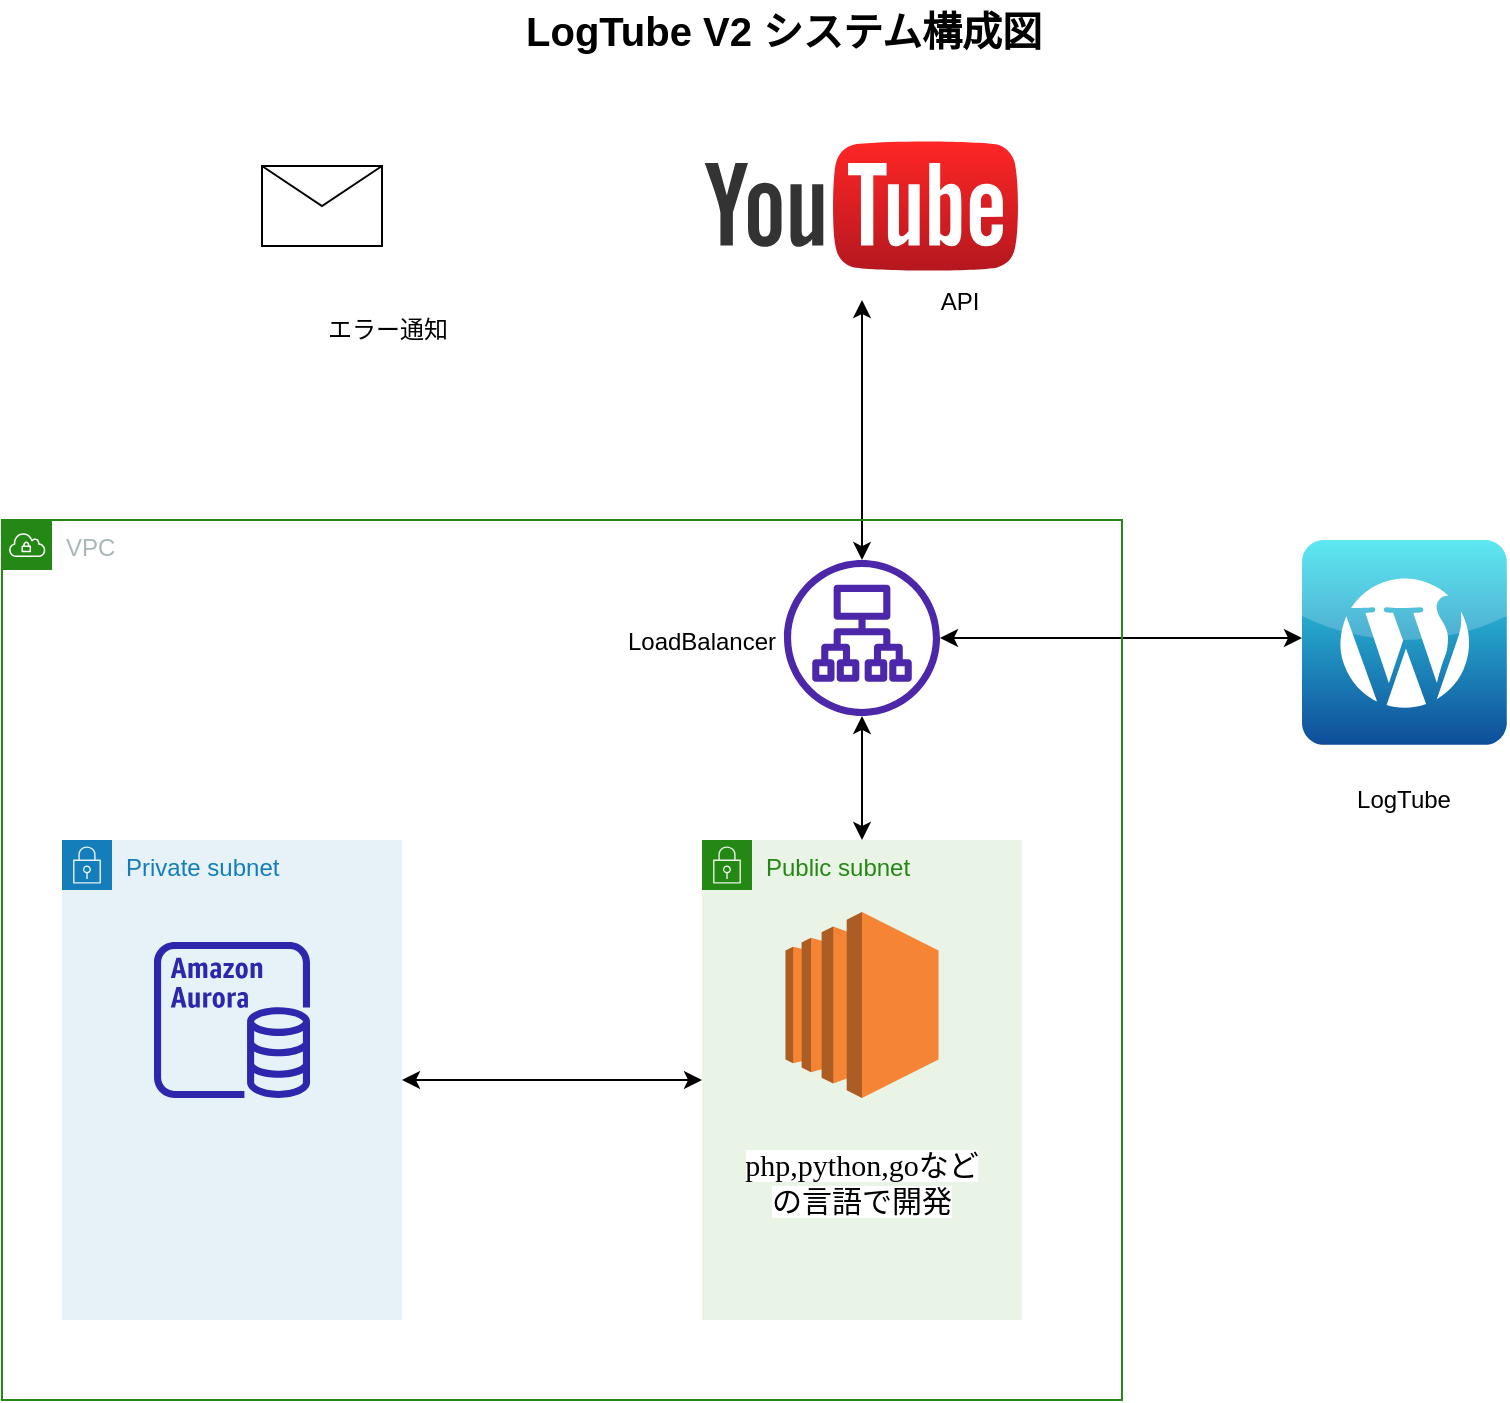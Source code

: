 <mxfile version="19.0.0" type="github">
  <diagram id="Ht1M8jgEwFfnCIfOTk4-" name="Page-1">
    <mxGraphModel dx="2370" dy="1277" grid="1" gridSize="10" guides="1" tooltips="1" connect="1" arrows="1" fold="1" page="1" pageScale="1" pageWidth="1169" pageHeight="827" math="0" shadow="0">
      <root>
        <mxCell id="0" />
        <mxCell id="1" parent="0" />
        <mxCell id="FujWpoAqmTAhtxSagNtT-5" value="Public subnet" style="points=[[0,0],[0.25,0],[0.5,0],[0.75,0],[1,0],[1,0.25],[1,0.5],[1,0.75],[1,1],[0.75,1],[0.5,1],[0.25,1],[0,1],[0,0.75],[0,0.5],[0,0.25]];outlineConnect=0;gradientColor=none;html=1;whiteSpace=wrap;fontSize=12;fontStyle=0;container=1;pointerEvents=0;collapsible=0;recursiveResize=0;shape=mxgraph.aws4.group;grIcon=mxgraph.aws4.group_security_group;grStroke=0;strokeColor=#248814;fillColor=#E9F3E6;verticalAlign=top;align=left;spacingLeft=30;fontColor=#248814;dashed=0;" vertex="1" parent="1">
          <mxGeometry x="530" y="470" width="160" height="240" as="geometry" />
        </mxCell>
        <mxCell id="FujWpoAqmTAhtxSagNtT-1" value="" style="outlineConnect=0;dashed=0;verticalLabelPosition=bottom;verticalAlign=top;align=center;html=1;shape=mxgraph.aws3.ec2;fillColor=#F58534;gradientColor=none;" vertex="1" parent="FujWpoAqmTAhtxSagNtT-5">
          <mxGeometry x="41.75" y="36" width="76.5" height="93" as="geometry" />
        </mxCell>
        <mxCell id="FujWpoAqmTAhtxSagNtT-3" value="&lt;span style=&quot;font-family: docs-Calibri; font-size: 15px; text-align: left; background-color: rgb(255, 255, 255);&quot;&gt;php,python,goなど&lt;br&gt;の言語で開発&lt;br&gt;&lt;/span&gt;" style="text;html=1;strokeColor=none;fillColor=none;align=center;verticalAlign=middle;whiteSpace=wrap;rounded=0;" vertex="1" parent="FujWpoAqmTAhtxSagNtT-5">
          <mxGeometry x="20" y="156" width="120" height="30" as="geometry" />
        </mxCell>
        <mxCell id="FujWpoAqmTAhtxSagNtT-6" value="" style="dashed=0;outlineConnect=0;html=1;align=center;labelPosition=center;verticalLabelPosition=bottom;verticalAlign=top;shape=mxgraph.webicons.wordpress;fillColor=#35E2EE;gradientColor=#0E4D99" vertex="1" parent="1">
          <mxGeometry x="830" y="320" width="102.4" height="102.4" as="geometry" />
        </mxCell>
        <mxCell id="FujWpoAqmTAhtxSagNtT-7" value="LogTube" style="text;html=1;strokeColor=none;fillColor=none;align=center;verticalAlign=middle;whiteSpace=wrap;rounded=0;" vertex="1" parent="1">
          <mxGeometry x="851.2" y="434.8" width="60" height="30" as="geometry" />
        </mxCell>
        <mxCell id="FujWpoAqmTAhtxSagNtT-9" value="" style="dashed=0;outlineConnect=0;html=1;align=center;labelPosition=center;verticalLabelPosition=bottom;verticalAlign=top;shape=mxgraph.weblogos.youtube;fillColor=#FF2626;gradientColor=#B5171F" vertex="1" parent="1">
          <mxGeometry x="531.4" y="120" width="157.2" height="65.8" as="geometry" />
        </mxCell>
        <mxCell id="FujWpoAqmTAhtxSagNtT-10" value="Private subnet" style="points=[[0,0],[0.25,0],[0.5,0],[0.75,0],[1,0],[1,0.25],[1,0.5],[1,0.75],[1,1],[0.75,1],[0.5,1],[0.25,1],[0,1],[0,0.75],[0,0.5],[0,0.25]];outlineConnect=0;gradientColor=none;html=1;whiteSpace=wrap;fontSize=12;fontStyle=0;container=1;pointerEvents=0;collapsible=0;recursiveResize=0;shape=mxgraph.aws4.group;grIcon=mxgraph.aws4.group_security_group;grStroke=0;strokeColor=#147EBA;fillColor=#E6F2F8;verticalAlign=top;align=left;spacingLeft=30;fontColor=#147EBA;dashed=0;" vertex="1" parent="1">
          <mxGeometry x="210" y="470" width="170" height="240" as="geometry" />
        </mxCell>
        <mxCell id="FujWpoAqmTAhtxSagNtT-11" value="" style="sketch=0;outlineConnect=0;fontColor=#232F3E;gradientColor=none;fillColor=#2E27AD;strokeColor=none;dashed=0;verticalLabelPosition=bottom;verticalAlign=top;align=center;html=1;fontSize=12;fontStyle=0;aspect=fixed;pointerEvents=1;shape=mxgraph.aws4.aurora_instance;" vertex="1" parent="FujWpoAqmTAhtxSagNtT-10">
          <mxGeometry x="46" y="51" width="78" height="78" as="geometry" />
        </mxCell>
        <mxCell id="FujWpoAqmTAhtxSagNtT-12" value="" style="endArrow=classic;startArrow=classic;html=1;rounded=0;exitX=1;exitY=0.5;exitDx=0;exitDy=0;entryX=0;entryY=0.5;entryDx=0;entryDy=0;" edge="1" parent="1" source="FujWpoAqmTAhtxSagNtT-10" target="FujWpoAqmTAhtxSagNtT-5">
          <mxGeometry width="50" height="50" relative="1" as="geometry">
            <mxPoint x="620" y="830" as="sourcePoint" />
            <mxPoint x="670" y="780" as="targetPoint" />
          </mxGeometry>
        </mxCell>
        <mxCell id="FujWpoAqmTAhtxSagNtT-14" value="" style="sketch=0;outlineConnect=0;fontColor=#232F3E;gradientColor=none;fillColor=#4D27AA;strokeColor=none;dashed=0;verticalLabelPosition=bottom;verticalAlign=top;align=center;html=1;fontSize=12;fontStyle=0;aspect=fixed;pointerEvents=1;shape=mxgraph.aws4.application_load_balancer;" vertex="1" parent="1">
          <mxGeometry x="571" y="330" width="78" height="78" as="geometry" />
        </mxCell>
        <mxCell id="FujWpoAqmTAhtxSagNtT-15" value="" style="endArrow=classic;startArrow=classic;html=1;rounded=0;exitX=0.5;exitY=0;exitDx=0;exitDy=0;" edge="1" parent="1" source="FujWpoAqmTAhtxSagNtT-5" target="FujWpoAqmTAhtxSagNtT-14">
          <mxGeometry width="50" height="50" relative="1" as="geometry">
            <mxPoint x="760" y="410" as="sourcePoint" />
            <mxPoint x="810" y="360" as="targetPoint" />
          </mxGeometry>
        </mxCell>
        <mxCell id="FujWpoAqmTAhtxSagNtT-16" value="" style="endArrow=classic;startArrow=classic;html=1;rounded=0;" edge="1" parent="1" source="FujWpoAqmTAhtxSagNtT-14">
          <mxGeometry width="50" height="50" relative="1" as="geometry">
            <mxPoint x="760" y="410" as="sourcePoint" />
            <mxPoint x="610" y="200" as="targetPoint" />
          </mxGeometry>
        </mxCell>
        <mxCell id="FujWpoAqmTAhtxSagNtT-17" value="" style="endArrow=classic;startArrow=classic;html=1;rounded=0;" edge="1" parent="1" source="FujWpoAqmTAhtxSagNtT-14">
          <mxGeometry width="50" height="50" relative="1" as="geometry">
            <mxPoint x="760" y="410" as="sourcePoint" />
            <mxPoint x="830" y="369" as="targetPoint" />
          </mxGeometry>
        </mxCell>
        <mxCell id="FujWpoAqmTAhtxSagNtT-18" value="VPC" style="points=[[0,0],[0.25,0],[0.5,0],[0.75,0],[1,0],[1,0.25],[1,0.5],[1,0.75],[1,1],[0.75,1],[0.5,1],[0.25,1],[0,1],[0,0.75],[0,0.5],[0,0.25]];outlineConnect=0;gradientColor=none;html=1;whiteSpace=wrap;fontSize=12;fontStyle=0;container=1;pointerEvents=0;collapsible=0;recursiveResize=0;shape=mxgraph.aws4.group;grIcon=mxgraph.aws4.group_vpc;strokeColor=#248814;fillColor=none;verticalAlign=top;align=left;spacingLeft=30;fontColor=#AAB7B8;dashed=0;" vertex="1" parent="1">
          <mxGeometry x="180" y="310" width="560" height="440" as="geometry" />
        </mxCell>
        <mxCell id="FujWpoAqmTAhtxSagNtT-19" value="LoadBalancer" style="text;html=1;strokeColor=none;fillColor=none;align=center;verticalAlign=middle;whiteSpace=wrap;rounded=0;" vertex="1" parent="FujWpoAqmTAhtxSagNtT-18">
          <mxGeometry x="320" y="46.2" width="60" height="30" as="geometry" />
        </mxCell>
        <mxCell id="FujWpoAqmTAhtxSagNtT-20" value="" style="shape=image;html=1;verticalAlign=top;verticalLabelPosition=bottom;labelBackgroundColor=#ffffff;imageAspect=0;aspect=fixed;image=https://cdn2.iconfinder.com/data/icons/social-media-2285/512/1_Slack_colored_svg-128.png" vertex="1" parent="1">
          <mxGeometry x="380" y="120" width="68" height="68" as="geometry" />
        </mxCell>
        <mxCell id="FujWpoAqmTAhtxSagNtT-21" value="" style="shape=message;html=1;whiteSpace=wrap;html=1;outlineConnect=0;" vertex="1" parent="1">
          <mxGeometry x="310" y="133" width="60" height="40" as="geometry" />
        </mxCell>
        <mxCell id="FujWpoAqmTAhtxSagNtT-22" value="エラー通知" style="text;html=1;strokeColor=none;fillColor=none;align=center;verticalAlign=middle;whiteSpace=wrap;rounded=0;" vertex="1" parent="1">
          <mxGeometry x="320" y="200" width="106" height="30" as="geometry" />
        </mxCell>
        <mxCell id="FujWpoAqmTAhtxSagNtT-23" value="API" style="text;html=1;strokeColor=none;fillColor=none;align=center;verticalAlign=middle;whiteSpace=wrap;rounded=0;" vertex="1" parent="1">
          <mxGeometry x="628.6" y="185.8" width="60" height="30" as="geometry" />
        </mxCell>
        <mxCell id="FujWpoAqmTAhtxSagNtT-26" value="LogTube V2 システム構成図" style="text;html=1;strokeColor=none;fillColor=none;align=center;verticalAlign=middle;whiteSpace=wrap;rounded=0;fontSize=20;fontStyle=1" vertex="1" parent="1">
          <mxGeometry x="426" y="50" width="290" height="30" as="geometry" />
        </mxCell>
      </root>
    </mxGraphModel>
  </diagram>
</mxfile>
